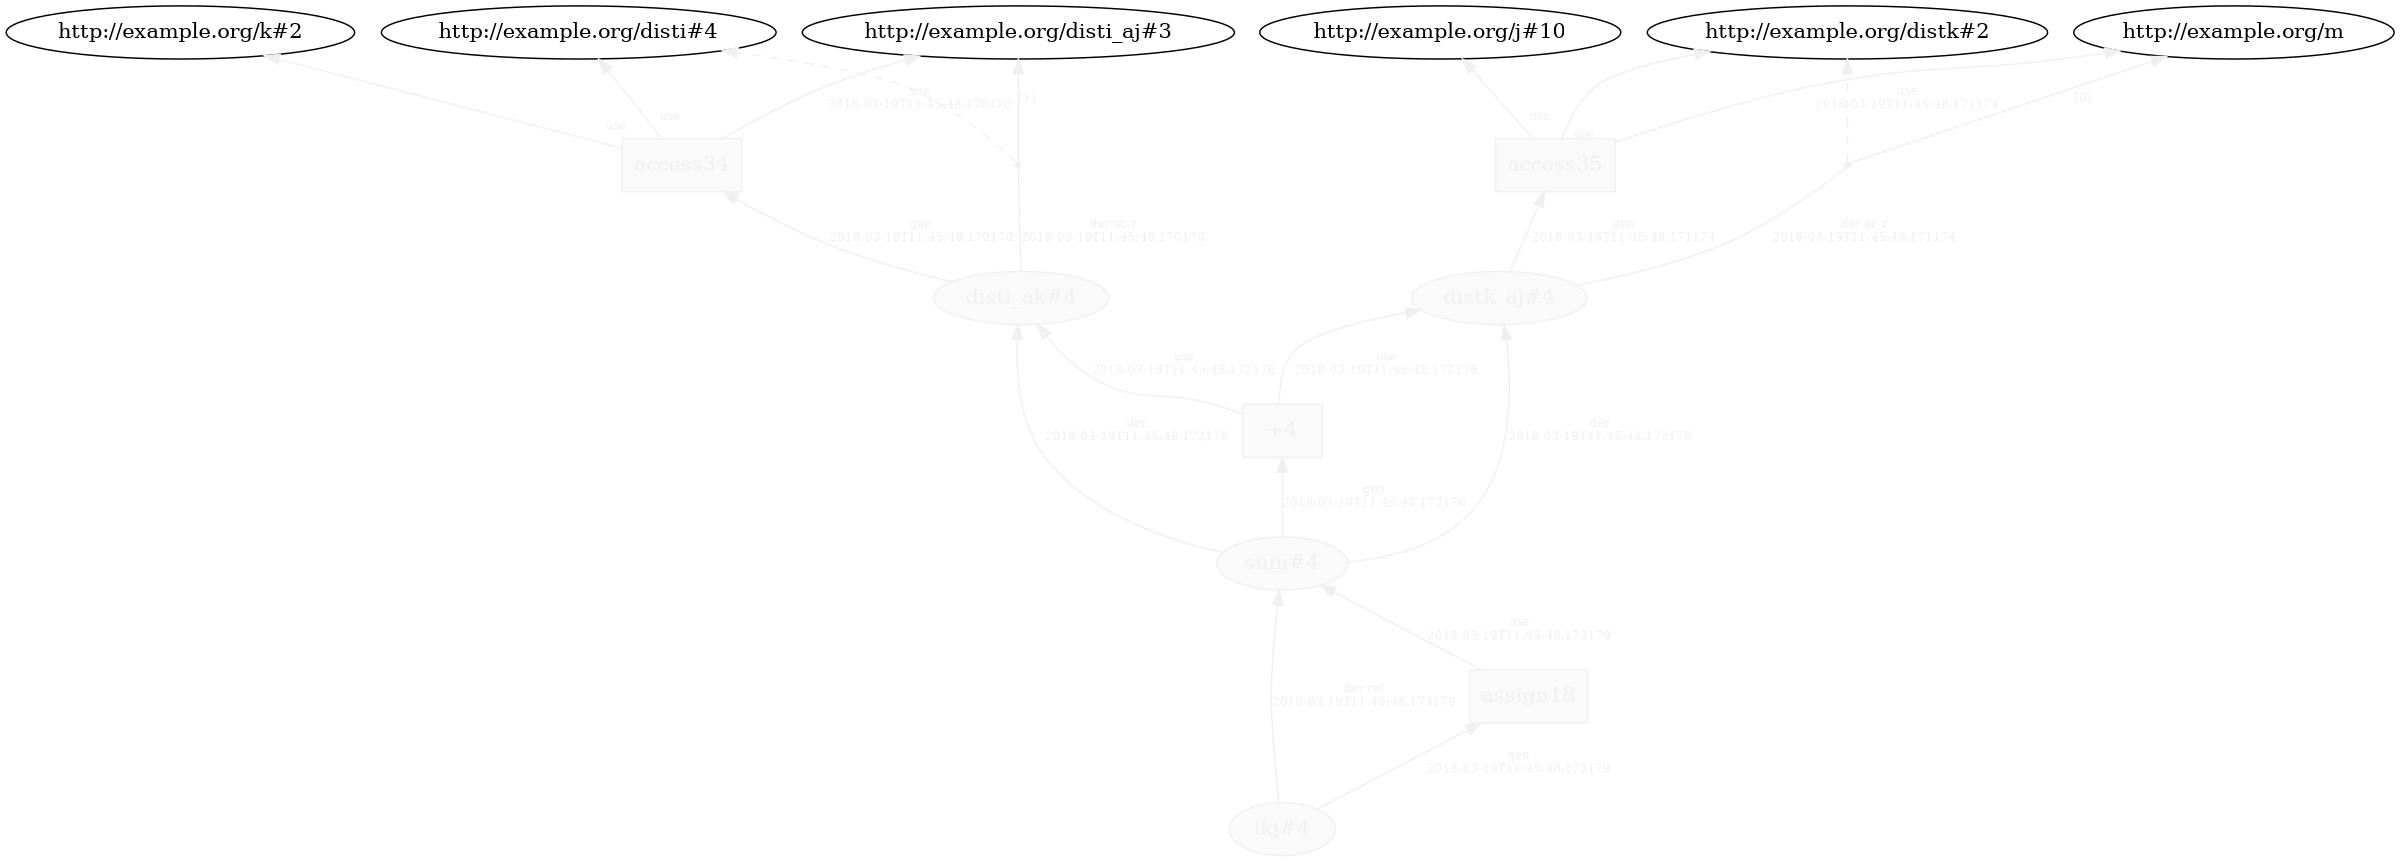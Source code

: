 digraph "PROV" { size="16,12"; rankdir="BT";
"http://example.org/disti_ak#4" [fillcolor="#FAFAFA",color="#F0F0F0",style="filled",fontcolor="#F0F0F0",label="disti_ak#4",URL="http://example.org/disti_ak#4"]
"http://example.org/access34" [fillcolor="#FAFAFA",color="#F0F0F0",shape="polygon",sides="4",style="filled",fontcolor="#F0F0F0",label="access34",URL="http://example.org/access34"]
"bn0" [shape="point",label="",fontcolor="#F0F0F0",color="#F0F0F0"]
"http://example.org/disti_ak#4" -> "bn0" [fontsize="8",distance="1.5",angle="60.0",rotation="20",label="der ac-r
2018-03-19T11:45:48.170170",arrowhead="none",fontcolor="#F0F0F0",color="#F0F0F0"]
"bn0" -> "http://example.org/disti#4" [style="dashed",fontcolor="#F0F0F0",color="#F0F0F0"]
"bn0" -> "http://example.org/disti_aj#3" [fontsize="8",distance="1.5",angle="60.0",rotation="20",label="[1]",fontcolor="#F0F0F0",color="#F0F0F0"]
"http://example.org/access34" -> "http://example.org/disti#4" [labelfontsize="8",labeldistance="1.5",labelangle="60.0",rotation="20",taillabel="use",fontcolor="#F0F0F0",color="#F0F0F0"]
"http://example.org/access34" -> "http://example.org/k#2" [labelfontsize="8",labeldistance="1.5",labelangle="60.0",rotation="20",taillabel="use",fontcolor="#F0F0F0",color="#F0F0F0"]
"http://example.org/distk_aj#4" [fillcolor="#FAFAFA",color="#F0F0F0",style="filled",fontcolor="#F0F0F0",label="distk_aj#4",URL="http://example.org/distk_aj#4"]
"http://example.org/access35" [fillcolor="#FAFAFA",color="#F0F0F0",shape="polygon",sides="4",style="filled",fontcolor="#F0F0F0",label="access35",URL="http://example.org/access35"]
"bn1" [shape="point",label="",fontcolor="#F0F0F0",color="#F0F0F0"]
"http://example.org/distk_aj#4" -> "bn1" [fontsize="8",distance="1.5",angle="60.0",rotation="20",label="der ac-r
2018-03-19T11:45:48.171174",arrowhead="none",fontcolor="#F0F0F0",color="#F0F0F0"]
"bn1" -> "http://example.org/distk#2" [style="dashed",fontcolor="#F0F0F0",color="#F0F0F0"]
"bn1" -> "http://example.org/m" [fontsize="8",distance="1.5",angle="60.0",rotation="20",label="[0]",fontcolor="#F0F0F0",color="#F0F0F0"]
"http://example.org/access35" -> "http://example.org/distk#2" [labelfontsize="8",labeldistance="1.5",labelangle="60.0",rotation="20",taillabel="use",fontcolor="#F0F0F0",color="#F0F0F0"]
"http://example.org/access35" -> "http://example.org/j#10" [labelfontsize="8",labeldistance="1.5",labelangle="60.0",rotation="20",taillabel="use",fontcolor="#F0F0F0",color="#F0F0F0"]
"http://example.org/sum#4" [fillcolor="#FAFAFA",color="#F0F0F0",style="filled",fontcolor="#F0F0F0",label="sum#4",URL="http://example.org/sum#4"]
"http://example.org/+4" [fillcolor="#FAFAFA",color="#F0F0F0",shape="polygon",sides="4",style="filled",fontcolor="#F0F0F0",label="+4",URL="http://example.org/+4"]
"http://example.org/sum#4" -> "http://example.org/disti_ak#4" [fontsize="8",distance="1.5",angle="60.0",rotation="20",label="der
2018-03-19T11:45:48.172176",fontcolor="#F0F0F0",color="#F0F0F0"]
"http://example.org/sum#4" -> "http://example.org/distk_aj#4" [fontsize="8",distance="1.5",angle="60.0",rotation="20",label="der
2018-03-19T11:45:48.172176",fontcolor="#F0F0F0",color="#F0F0F0"]
"http://example.org/ikj#4" [fillcolor="#FAFAFA",color="#F0F0F0",style="filled",fontcolor="#F0F0F0",label="ikj#4",URL="http://example.org/ikj#4"]
"http://example.org/assign18" [fillcolor="#FAFAFA",color="#F0F0F0",shape="polygon",sides="4",style="filled",fontcolor="#F0F0F0",label="assign18",URL="http://example.org/assign18"]
"http://example.org/ikj#4" -> "http://example.org/sum#4" [fontsize="8",distance="1.5",angle="60.0",rotation="20",label="der ref
2018-03-19T11:45:48.173179",fontcolor="#F0F0F0",color="#F0F0F0"]
"http://example.org/access35" -> "http://example.org/m" [fontsize="8",distance="1.5",angle="60.0",rotation="20",label="use
2018-03-19T11:45:48.171174",fontcolor="#F0F0F0",color="#F0F0F0"]
"http://example.org/+4" -> "http://example.org/distk_aj#4" [fontsize="8",distance="1.5",angle="60.0",rotation="20",label="use
2018-03-19T11:45:48.172176",fontcolor="#F0F0F0",color="#F0F0F0"]
"http://example.org/+4" -> "http://example.org/disti_ak#4" [fontsize="8",distance="1.5",angle="60.0",rotation="20",label="use
2018-03-19T11:45:48.172176",fontcolor="#F0F0F0",color="#F0F0F0"]
"http://example.org/assign18" -> "http://example.org/sum#4" [fontsize="8",distance="1.5",angle="60.0",rotation="20",label="use
2018-03-19T11:45:48.173179",fontcolor="#F0F0F0",color="#F0F0F0"]
"http://example.org/access34" -> "http://example.org/disti_aj#3" [fontsize="8",distance="1.5",angle="60.0",rotation="20",label="use
2018-03-19T11:45:48.170170",fontcolor="#F0F0F0",color="#F0F0F0"]
"http://example.org/sum#4" -> "http://example.org/+4" [fontsize="8",distance="1.5",angle="60.0",rotation="20",label="gen
2018-03-19T11:45:48.172176",fontcolor="#F0F0F0",color="#F0F0F0"]
"http://example.org/distk_aj#4" -> "http://example.org/access35" [fontsize="8",distance="1.5",angle="60.0",rotation="20",label="gen
2018-03-19T11:45:48.171174",fontcolor="#F0F0F0",color="#F0F0F0"]
"http://example.org/ikj#4" -> "http://example.org/assign18" [fontsize="8",distance="1.5",angle="60.0",rotation="20",label="gen
2018-03-19T11:45:48.173179",fontcolor="#F0F0F0",color="#F0F0F0"]
"http://example.org/disti_ak#4" -> "http://example.org/access34" [fontsize="8",distance="1.5",angle="60.0",rotation="20",label="gen
2018-03-19T11:45:48.170170",fontcolor="#F0F0F0",color="#F0F0F0"]
}